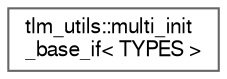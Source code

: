 digraph "Graphical Class Hierarchy"
{
 // LATEX_PDF_SIZE
  bgcolor="transparent";
  edge [fontname=FreeSans,fontsize=10,labelfontname=FreeSans,labelfontsize=10];
  node [fontname=FreeSans,fontsize=10,shape=box,height=0.2,width=0.4];
  rankdir="LR";
  Node0 [id="Node000000",label="tlm_utils::multi_init\l_base_if\< TYPES \>",height=0.2,width=0.4,color="grey40", fillcolor="white", style="filled",URL="$a01337.html",tooltip=" "];
}

